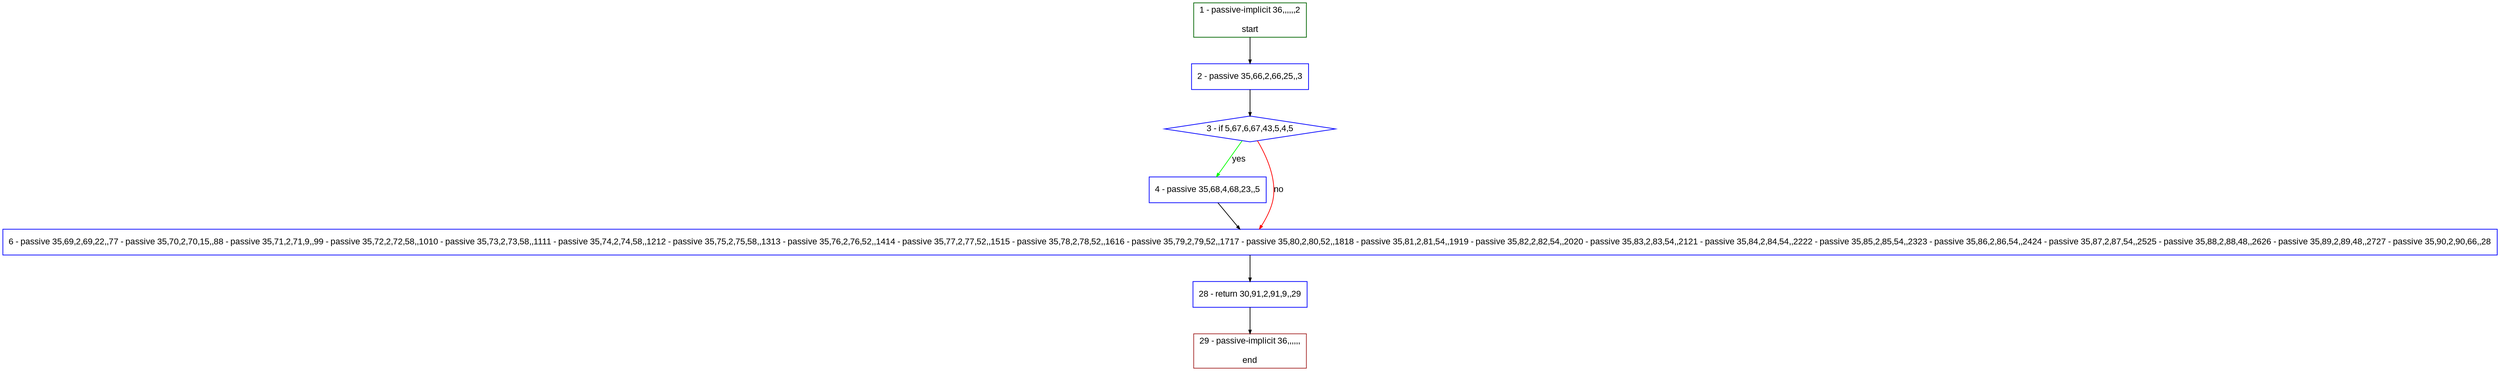 digraph "" {
  graph [pack="true", label="", fontsize="12", packmode="clust", fontname="Arial", fillcolor="#FFFFCC", bgcolor="white", style="rounded,filled", compound="true"];
  node [node_initialized="no", label="", color="grey", fontsize="12", fillcolor="white", fontname="Arial", style="filled", shape="rectangle", compound="true", fixedsize="false"];
  edge [fontcolor="black", arrowhead="normal", arrowtail="none", arrowsize="0.5", ltail="", label="", color="black", fontsize="12", lhead="", fontname="Arial", dir="forward", compound="true"];
  __N1 [label="2 - passive 35,66,2,66,25,,3", color="#0000ff", fillcolor="#ffffff", style="filled", shape="box"];
  __N2 [label="1 - passive-implicit 36,,,,,,2\n\nstart", color="#006400", fillcolor="#ffffff", style="filled", shape="box"];
  __N3 [label="3 - if 5,67,6,67,43,5,4,5", color="#0000ff", fillcolor="#ffffff", style="filled", shape="diamond"];
  __N4 [label="4 - passive 35,68,4,68,23,,5", color="#0000ff", fillcolor="#ffffff", style="filled", shape="box"];
  __N5 [label="6 - passive 35,69,2,69,22,,77 - passive 35,70,2,70,15,,88 - passive 35,71,2,71,9,,99 - passive 35,72,2,72,58,,1010 - passive 35,73,2,73,58,,1111 - passive 35,74,2,74,58,,1212 - passive 35,75,2,75,58,,1313 - passive 35,76,2,76,52,,1414 - passive 35,77,2,77,52,,1515 - passive 35,78,2,78,52,,1616 - passive 35,79,2,79,52,,1717 - passive 35,80,2,80,52,,1818 - passive 35,81,2,81,54,,1919 - passive 35,82,2,82,54,,2020 - passive 35,83,2,83,54,,2121 - passive 35,84,2,84,54,,2222 - passive 35,85,2,85,54,,2323 - passive 35,86,2,86,54,,2424 - passive 35,87,2,87,54,,2525 - passive 35,88,2,88,48,,2626 - passive 35,89,2,89,48,,2727 - passive 35,90,2,90,66,,28", color="#0000ff", fillcolor="#ffffff", style="filled", shape="box"];
  __N6 [label="28 - return 30,91,2,91,9,,29", color="#0000ff", fillcolor="#ffffff", style="filled", shape="box"];
  __N7 [label="29 - passive-implicit 36,,,,,,\n\nend", color="#a52a2a", fillcolor="#ffffff", style="filled", shape="box"];
  __N2 -> __N1 [arrowhead="normal", arrowtail="none", color="#000000", label="", dir="forward"];
  __N1 -> __N3 [arrowhead="normal", arrowtail="none", color="#000000", label="", dir="forward"];
  __N3 -> __N4 [arrowhead="normal", arrowtail="none", color="#00ff00", label="yes", dir="forward"];
  __N3 -> __N5 [arrowhead="normal", arrowtail="none", color="#ff0000", label="no", dir="forward"];
  __N4 -> __N5 [arrowhead="normal", arrowtail="none", color="#000000", label="", dir="forward"];
  __N5 -> __N6 [arrowhead="normal", arrowtail="none", color="#000000", label="", dir="forward"];
  __N6 -> __N7 [arrowhead="normal", arrowtail="none", color="#000000", label="", dir="forward"];
}
